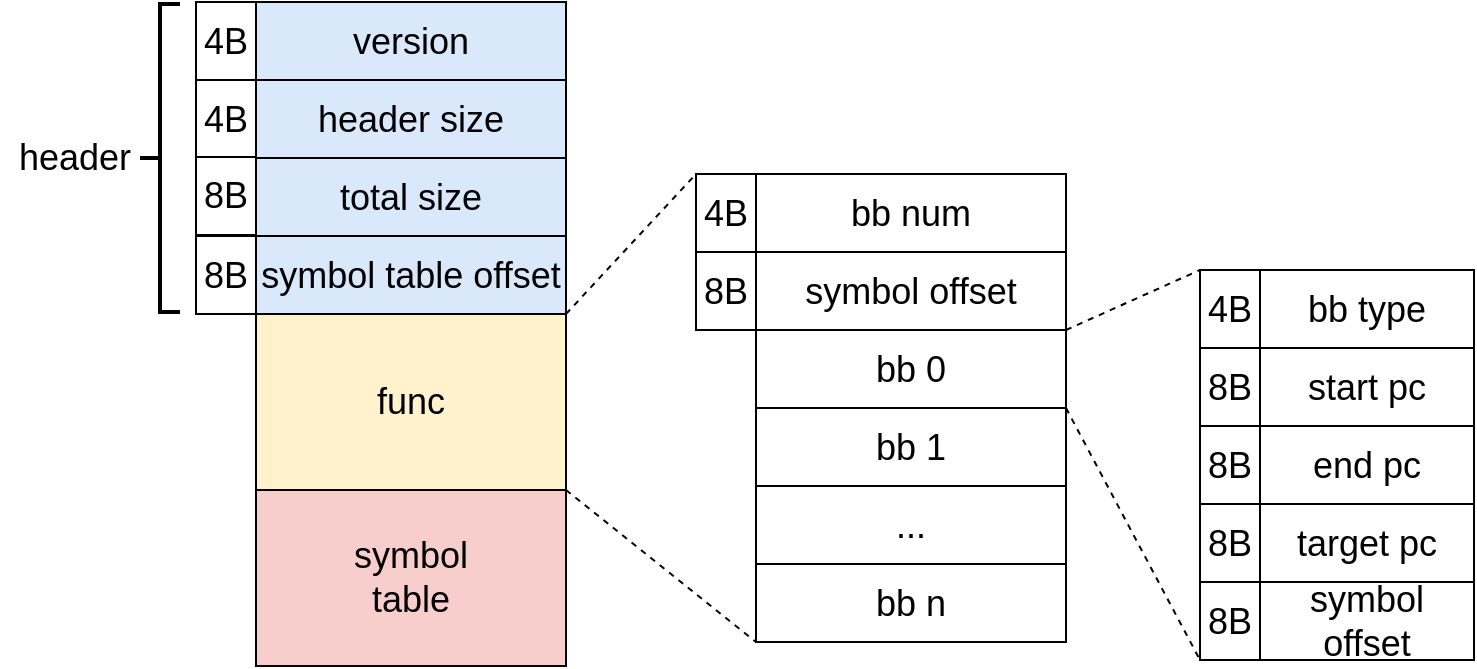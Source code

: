 <mxfile version="21.7.2" type="github">
  <diagram name="第 1 页" id="ugtEYNCoT0SjDMXIqZ7P">
    <mxGraphModel dx="1346" dy="775" grid="0" gridSize="10" guides="1" tooltips="1" connect="1" arrows="0" fold="1" page="1" pageScale="1" pageWidth="827" pageHeight="1169" math="0" shadow="0">
      <root>
        <mxCell id="0" />
        <mxCell id="1" parent="0" />
        <mxCell id="4O2xok6CmJAqFDJH463R-100" value="&lt;font style=&quot;font-size: 18px;&quot;&gt;total size&lt;/font&gt;" style="rounded=0;whiteSpace=wrap;html=1;fillColor=#dae8fc;strokeColor=default;" parent="1" vertex="1">
          <mxGeometry x="143" y="171" width="155" height="39" as="geometry" />
        </mxCell>
        <mxCell id="4O2xok6CmJAqFDJH463R-101" value="&lt;font style=&quot;font-size: 18px;&quot;&gt;version&lt;/font&gt;" style="rounded=0;whiteSpace=wrap;html=1;fillColor=#dae8fc;strokeColor=default;" parent="1" vertex="1">
          <mxGeometry x="143" y="93" width="155" height="39" as="geometry" />
        </mxCell>
        <mxCell id="4O2xok6CmJAqFDJH463R-102" value="&lt;font style=&quot;font-size: 18px;&quot;&gt;bb num&lt;/font&gt;" style="rounded=0;whiteSpace=wrap;html=1;" parent="1" vertex="1">
          <mxGeometry x="393" y="179" width="155" height="39" as="geometry" />
        </mxCell>
        <mxCell id="4O2xok6CmJAqFDJH463R-104" value="&lt;font style=&quot;font-size: 18px;&quot;&gt;symbol&lt;br&gt;table&lt;br&gt;&lt;/font&gt;" style="rounded=0;whiteSpace=wrap;html=1;fillColor=#f8cecc;strokeColor=default;" parent="1" vertex="1">
          <mxGeometry x="143" y="337" width="155" height="88" as="geometry" />
        </mxCell>
        <mxCell id="4O2xok6CmJAqFDJH463R-107" value="&lt;font style=&quot;font-size: 18px;&quot;&gt;func&lt;/font&gt;" style="rounded=0;whiteSpace=wrap;html=1;fillColor=#fff2cc;strokeColor=default;" parent="1" vertex="1">
          <mxGeometry x="143" y="249" width="155" height="88" as="geometry" />
        </mxCell>
        <mxCell id="4O2xok6CmJAqFDJH463R-114" value="" style="strokeWidth=2;html=1;shape=mxgraph.flowchart.annotation_2;align=left;labelPosition=right;pointerEvents=1;" parent="1" vertex="1">
          <mxGeometry x="85" y="94" width="20" height="154" as="geometry" />
        </mxCell>
        <mxCell id="4O2xok6CmJAqFDJH463R-115" value="&lt;font style=&quot;font-size: 18px;&quot;&gt;header&lt;/font&gt;" style="text;html=1;align=center;verticalAlign=middle;resizable=0;points=[];autosize=1;strokeColor=none;fillColor=none;" parent="1" vertex="1">
          <mxGeometry x="15" y="154" width="74" height="34" as="geometry" />
        </mxCell>
        <mxCell id="4O2xok6CmJAqFDJH463R-119" value="&lt;font style=&quot;font-size: 18px;&quot;&gt;symbol offset&lt;/font&gt;" style="rounded=0;whiteSpace=wrap;html=1;" parent="1" vertex="1">
          <mxGeometry x="393" y="218" width="155" height="39" as="geometry" />
        </mxCell>
        <mxCell id="4O2xok6CmJAqFDJH463R-120" value="&lt;font style=&quot;font-size: 18px;&quot;&gt;bb 0&lt;/font&gt;" style="rounded=0;whiteSpace=wrap;html=1;" parent="1" vertex="1">
          <mxGeometry x="393" y="257" width="155" height="39" as="geometry" />
        </mxCell>
        <mxCell id="4O2xok6CmJAqFDJH463R-121" value="&lt;font style=&quot;font-size: 18px;&quot;&gt;bb 1&lt;/font&gt;" style="rounded=0;whiteSpace=wrap;html=1;" parent="1" vertex="1">
          <mxGeometry x="393" y="296" width="155" height="39" as="geometry" />
        </mxCell>
        <mxCell id="4O2xok6CmJAqFDJH463R-122" value="&lt;font style=&quot;font-size: 18px;&quot;&gt;...&lt;/font&gt;" style="rounded=0;whiteSpace=wrap;html=1;" parent="1" vertex="1">
          <mxGeometry x="393" y="335" width="155" height="39" as="geometry" />
        </mxCell>
        <mxCell id="4O2xok6CmJAqFDJH463R-123" value="&lt;font style=&quot;font-size: 18px;&quot;&gt;bb n&lt;/font&gt;" style="rounded=0;whiteSpace=wrap;html=1;" parent="1" vertex="1">
          <mxGeometry x="393" y="374" width="155" height="39" as="geometry" />
        </mxCell>
        <mxCell id="4O2xok6CmJAqFDJH463R-124" value="&lt;font style=&quot;font-size: 18px;&quot;&gt;bb type&lt;/font&gt;" style="rounded=0;whiteSpace=wrap;html=1;" parent="1" vertex="1">
          <mxGeometry x="645" y="227" width="107" height="39" as="geometry" />
        </mxCell>
        <mxCell id="4O2xok6CmJAqFDJH463R-125" value="&lt;font style=&quot;font-size: 18px;&quot;&gt;start pc&lt;/font&gt;" style="rounded=0;whiteSpace=wrap;html=1;" parent="1" vertex="1">
          <mxGeometry x="645" y="266" width="107" height="39" as="geometry" />
        </mxCell>
        <mxCell id="4O2xok6CmJAqFDJH463R-126" value="&lt;font style=&quot;font-size: 18px;&quot;&gt;end pc&lt;/font&gt;" style="rounded=0;whiteSpace=wrap;html=1;" parent="1" vertex="1">
          <mxGeometry x="645" y="305" width="107" height="39" as="geometry" />
        </mxCell>
        <mxCell id="4O2xok6CmJAqFDJH463R-127" value="&lt;font style=&quot;font-size: 18px;&quot;&gt;target pc&lt;/font&gt;" style="rounded=0;whiteSpace=wrap;html=1;" parent="1" vertex="1">
          <mxGeometry x="645" y="344" width="107" height="39" as="geometry" />
        </mxCell>
        <mxCell id="4O2xok6CmJAqFDJH463R-128" value="&lt;font style=&quot;font-size: 18px;&quot;&gt;symbol offset&lt;/font&gt;" style="rounded=0;whiteSpace=wrap;html=1;" parent="1" vertex="1">
          <mxGeometry x="645" y="383" width="107" height="39" as="geometry" />
        </mxCell>
        <mxCell id="4O2xok6CmJAqFDJH463R-129" value="&lt;font style=&quot;font-size: 18px;&quot;&gt;symbol table offset&lt;/font&gt;" style="rounded=0;whiteSpace=wrap;html=1;fillColor=#dae8fc;strokeColor=default;" parent="1" vertex="1">
          <mxGeometry x="143" y="210" width="155" height="39" as="geometry" />
        </mxCell>
        <mxCell id="4O2xok6CmJAqFDJH463R-130" value="&lt;font style=&quot;font-size: 18px;&quot;&gt;4B&lt;/font&gt;" style="rounded=0;whiteSpace=wrap;html=1;" parent="1" vertex="1">
          <mxGeometry x="113" y="93" width="30" height="39" as="geometry" />
        </mxCell>
        <mxCell id="4O2xok6CmJAqFDJH463R-131" value="&lt;font style=&quot;font-size: 18px;&quot;&gt;4B&lt;/font&gt;" style="rounded=0;whiteSpace=wrap;html=1;" parent="1" vertex="1">
          <mxGeometry x="113" y="132" width="30" height="39" as="geometry" />
        </mxCell>
        <mxCell id="4O2xok6CmJAqFDJH463R-132" value="&lt;font style=&quot;font-size: 18px;&quot;&gt;4B&lt;/font&gt;" style="rounded=0;whiteSpace=wrap;html=1;" parent="1" vertex="1">
          <mxGeometry x="363" y="179" width="30" height="39" as="geometry" />
        </mxCell>
        <mxCell id="4O2xok6CmJAqFDJH463R-135" value="&lt;font style=&quot;font-size: 18px;&quot;&gt;8B&lt;/font&gt;" style="rounded=0;whiteSpace=wrap;html=1;" parent="1" vertex="1">
          <mxGeometry x="113" y="210" width="30" height="39" as="geometry" />
        </mxCell>
        <mxCell id="4O2xok6CmJAqFDJH463R-136" value="&lt;font style=&quot;font-size: 18px;&quot;&gt;4B&lt;/font&gt;" style="rounded=0;whiteSpace=wrap;html=1;" parent="1" vertex="1">
          <mxGeometry x="615" y="227" width="30" height="39" as="geometry" />
        </mxCell>
        <mxCell id="4O2xok6CmJAqFDJH463R-138" value="&lt;font style=&quot;font-size: 18px;&quot;&gt;8B&lt;/font&gt;" style="rounded=0;whiteSpace=wrap;html=1;" parent="1" vertex="1">
          <mxGeometry x="363" y="218" width="30" height="39" as="geometry" />
        </mxCell>
        <mxCell id="4O2xok6CmJAqFDJH463R-143" style="rounded=0;orthogonalLoop=1;jettySize=auto;html=1;exitX=1;exitY=0;exitDx=0;exitDy=0;entryX=0;entryY=0;entryDx=0;entryDy=0;endArrow=none;dashed=1;" parent="1" source="4O2xok6CmJAqFDJH463R-107" target="4O2xok6CmJAqFDJH463R-132" edge="1">
          <mxGeometry relative="1" as="geometry">
            <mxPoint x="298.0" y="464" as="sourcePoint" />
            <mxPoint x="370" y="404" as="targetPoint" />
          </mxGeometry>
        </mxCell>
        <mxCell id="4O2xok6CmJAqFDJH463R-144" style="rounded=0;orthogonalLoop=1;jettySize=auto;html=1;exitX=1;exitY=1;exitDx=0;exitDy=0;entryX=0;entryY=1;entryDx=0;entryDy=0;endArrow=none;dashed=1;" parent="1" source="4O2xok6CmJAqFDJH463R-107" target="4O2xok6CmJAqFDJH463R-123" edge="1">
          <mxGeometry relative="1" as="geometry">
            <mxPoint x="318" y="396" as="sourcePoint" />
            <mxPoint x="380" y="414" as="targetPoint" />
          </mxGeometry>
        </mxCell>
        <mxCell id="4O2xok6CmJAqFDJH463R-145" value="&lt;font style=&quot;font-size: 18px;&quot;&gt;8B&lt;/font&gt;" style="rounded=0;whiteSpace=wrap;html=1;" parent="1" vertex="1">
          <mxGeometry x="615" y="383" width="30" height="39" as="geometry" />
        </mxCell>
        <mxCell id="4O2xok6CmJAqFDJH463R-146" value="&lt;font style=&quot;font-size: 18px;&quot;&gt;8B&lt;/font&gt;" style="rounded=0;whiteSpace=wrap;html=1;" parent="1" vertex="1">
          <mxGeometry x="615" y="344" width="30" height="39" as="geometry" />
        </mxCell>
        <mxCell id="4O2xok6CmJAqFDJH463R-147" value="&lt;font style=&quot;font-size: 18px;&quot;&gt;8B&lt;/font&gt;" style="rounded=0;whiteSpace=wrap;html=1;" parent="1" vertex="1">
          <mxGeometry x="615" y="266" width="30" height="39" as="geometry" />
        </mxCell>
        <mxCell id="4O2xok6CmJAqFDJH463R-148" value="&lt;font style=&quot;font-size: 18px;&quot;&gt;8B&lt;/font&gt;" style="rounded=0;whiteSpace=wrap;html=1;" parent="1" vertex="1">
          <mxGeometry x="615" y="305" width="30" height="39" as="geometry" />
        </mxCell>
        <mxCell id="4O2xok6CmJAqFDJH463R-149" style="rounded=0;orthogonalLoop=1;jettySize=auto;html=1;exitX=1;exitY=0;exitDx=0;exitDy=0;entryX=0;entryY=0;entryDx=0;entryDy=0;endArrow=none;dashed=1;" parent="1" source="4O2xok6CmJAqFDJH463R-120" target="4O2xok6CmJAqFDJH463R-136" edge="1">
          <mxGeometry relative="1" as="geometry">
            <mxPoint x="311" y="263" as="sourcePoint" />
            <mxPoint x="373" y="228" as="targetPoint" />
          </mxGeometry>
        </mxCell>
        <mxCell id="4O2xok6CmJAqFDJH463R-150" style="rounded=0;orthogonalLoop=1;jettySize=auto;html=1;exitX=1;exitY=0;exitDx=0;exitDy=0;entryX=0;entryY=1;entryDx=0;entryDy=0;endArrow=none;dashed=1;" parent="1" source="4O2xok6CmJAqFDJH463R-121" target="4O2xok6CmJAqFDJH463R-145" edge="1">
          <mxGeometry relative="1" as="geometry">
            <mxPoint x="321" y="273" as="sourcePoint" />
            <mxPoint x="383" y="238" as="targetPoint" />
          </mxGeometry>
        </mxCell>
        <mxCell id="4O2xok6CmJAqFDJH463R-151" value="&lt;font style=&quot;font-size: 18px;&quot;&gt;header size&lt;/font&gt;" style="rounded=0;whiteSpace=wrap;html=1;fillColor=#dae8fc;strokeColor=default;" parent="1" vertex="1">
          <mxGeometry x="143" y="132" width="155" height="39" as="geometry" />
        </mxCell>
        <mxCell id="4O2xok6CmJAqFDJH463R-152" value="&lt;font style=&quot;font-size: 18px;&quot;&gt;8B&lt;/font&gt;" style="rounded=0;whiteSpace=wrap;html=1;" parent="1" vertex="1">
          <mxGeometry x="113" y="170.5" width="30" height="39" as="geometry" />
        </mxCell>
      </root>
    </mxGraphModel>
  </diagram>
</mxfile>
